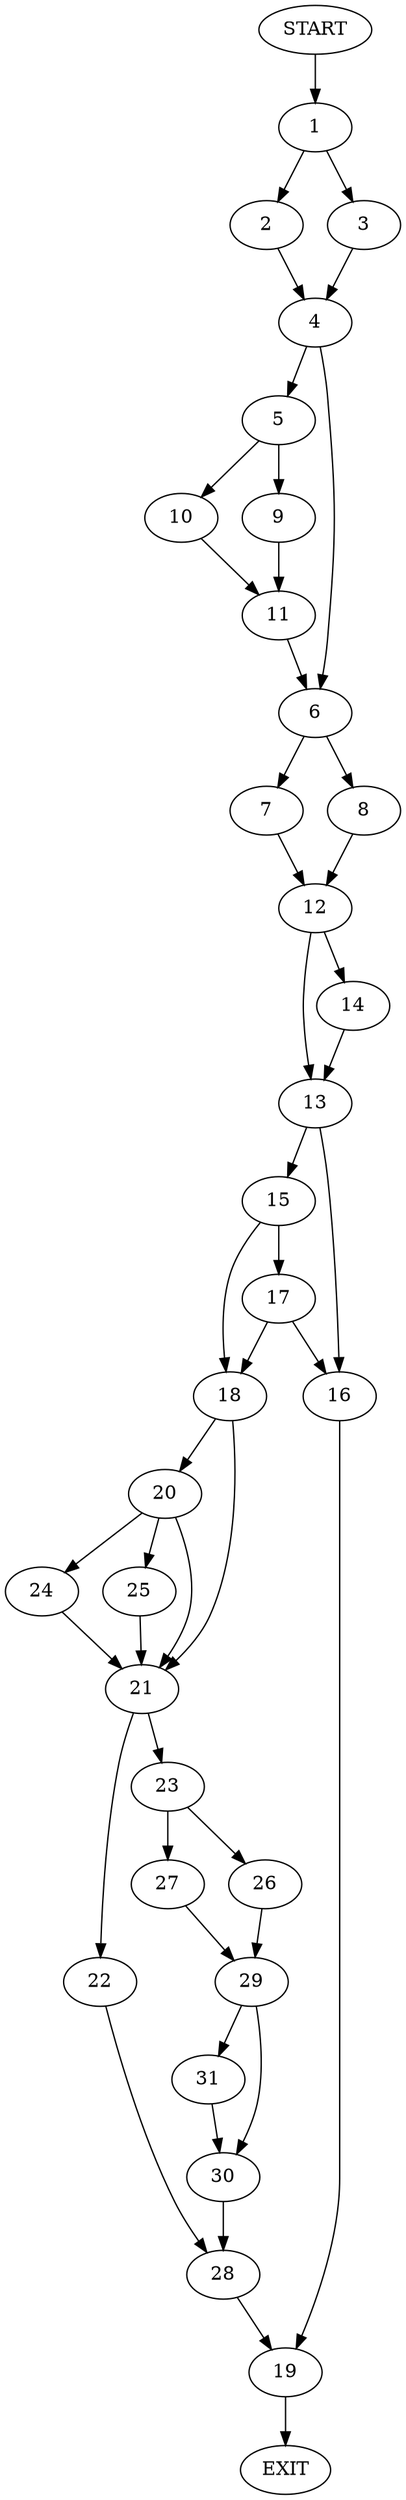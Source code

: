 digraph {
0 [label="START"]
32 [label="EXIT"]
0 -> 1
1 -> 2
1 -> 3
2 -> 4
3 -> 4
4 -> 5
4 -> 6
6 -> 7
6 -> 8
5 -> 9
5 -> 10
10 -> 11
9 -> 11
11 -> 6
7 -> 12
8 -> 12
12 -> 13
12 -> 14
13 -> 15
13 -> 16
14 -> 13
15 -> 17
15 -> 18
16 -> 19
17 -> 18
17 -> 16
18 -> 20
18 -> 21
21 -> 22
21 -> 23
20 -> 24
20 -> 25
20 -> 21
24 -> 21
25 -> 21
23 -> 26
23 -> 27
22 -> 28
28 -> 19
26 -> 29
27 -> 29
29 -> 30
29 -> 31
30 -> 28
31 -> 30
19 -> 32
}
